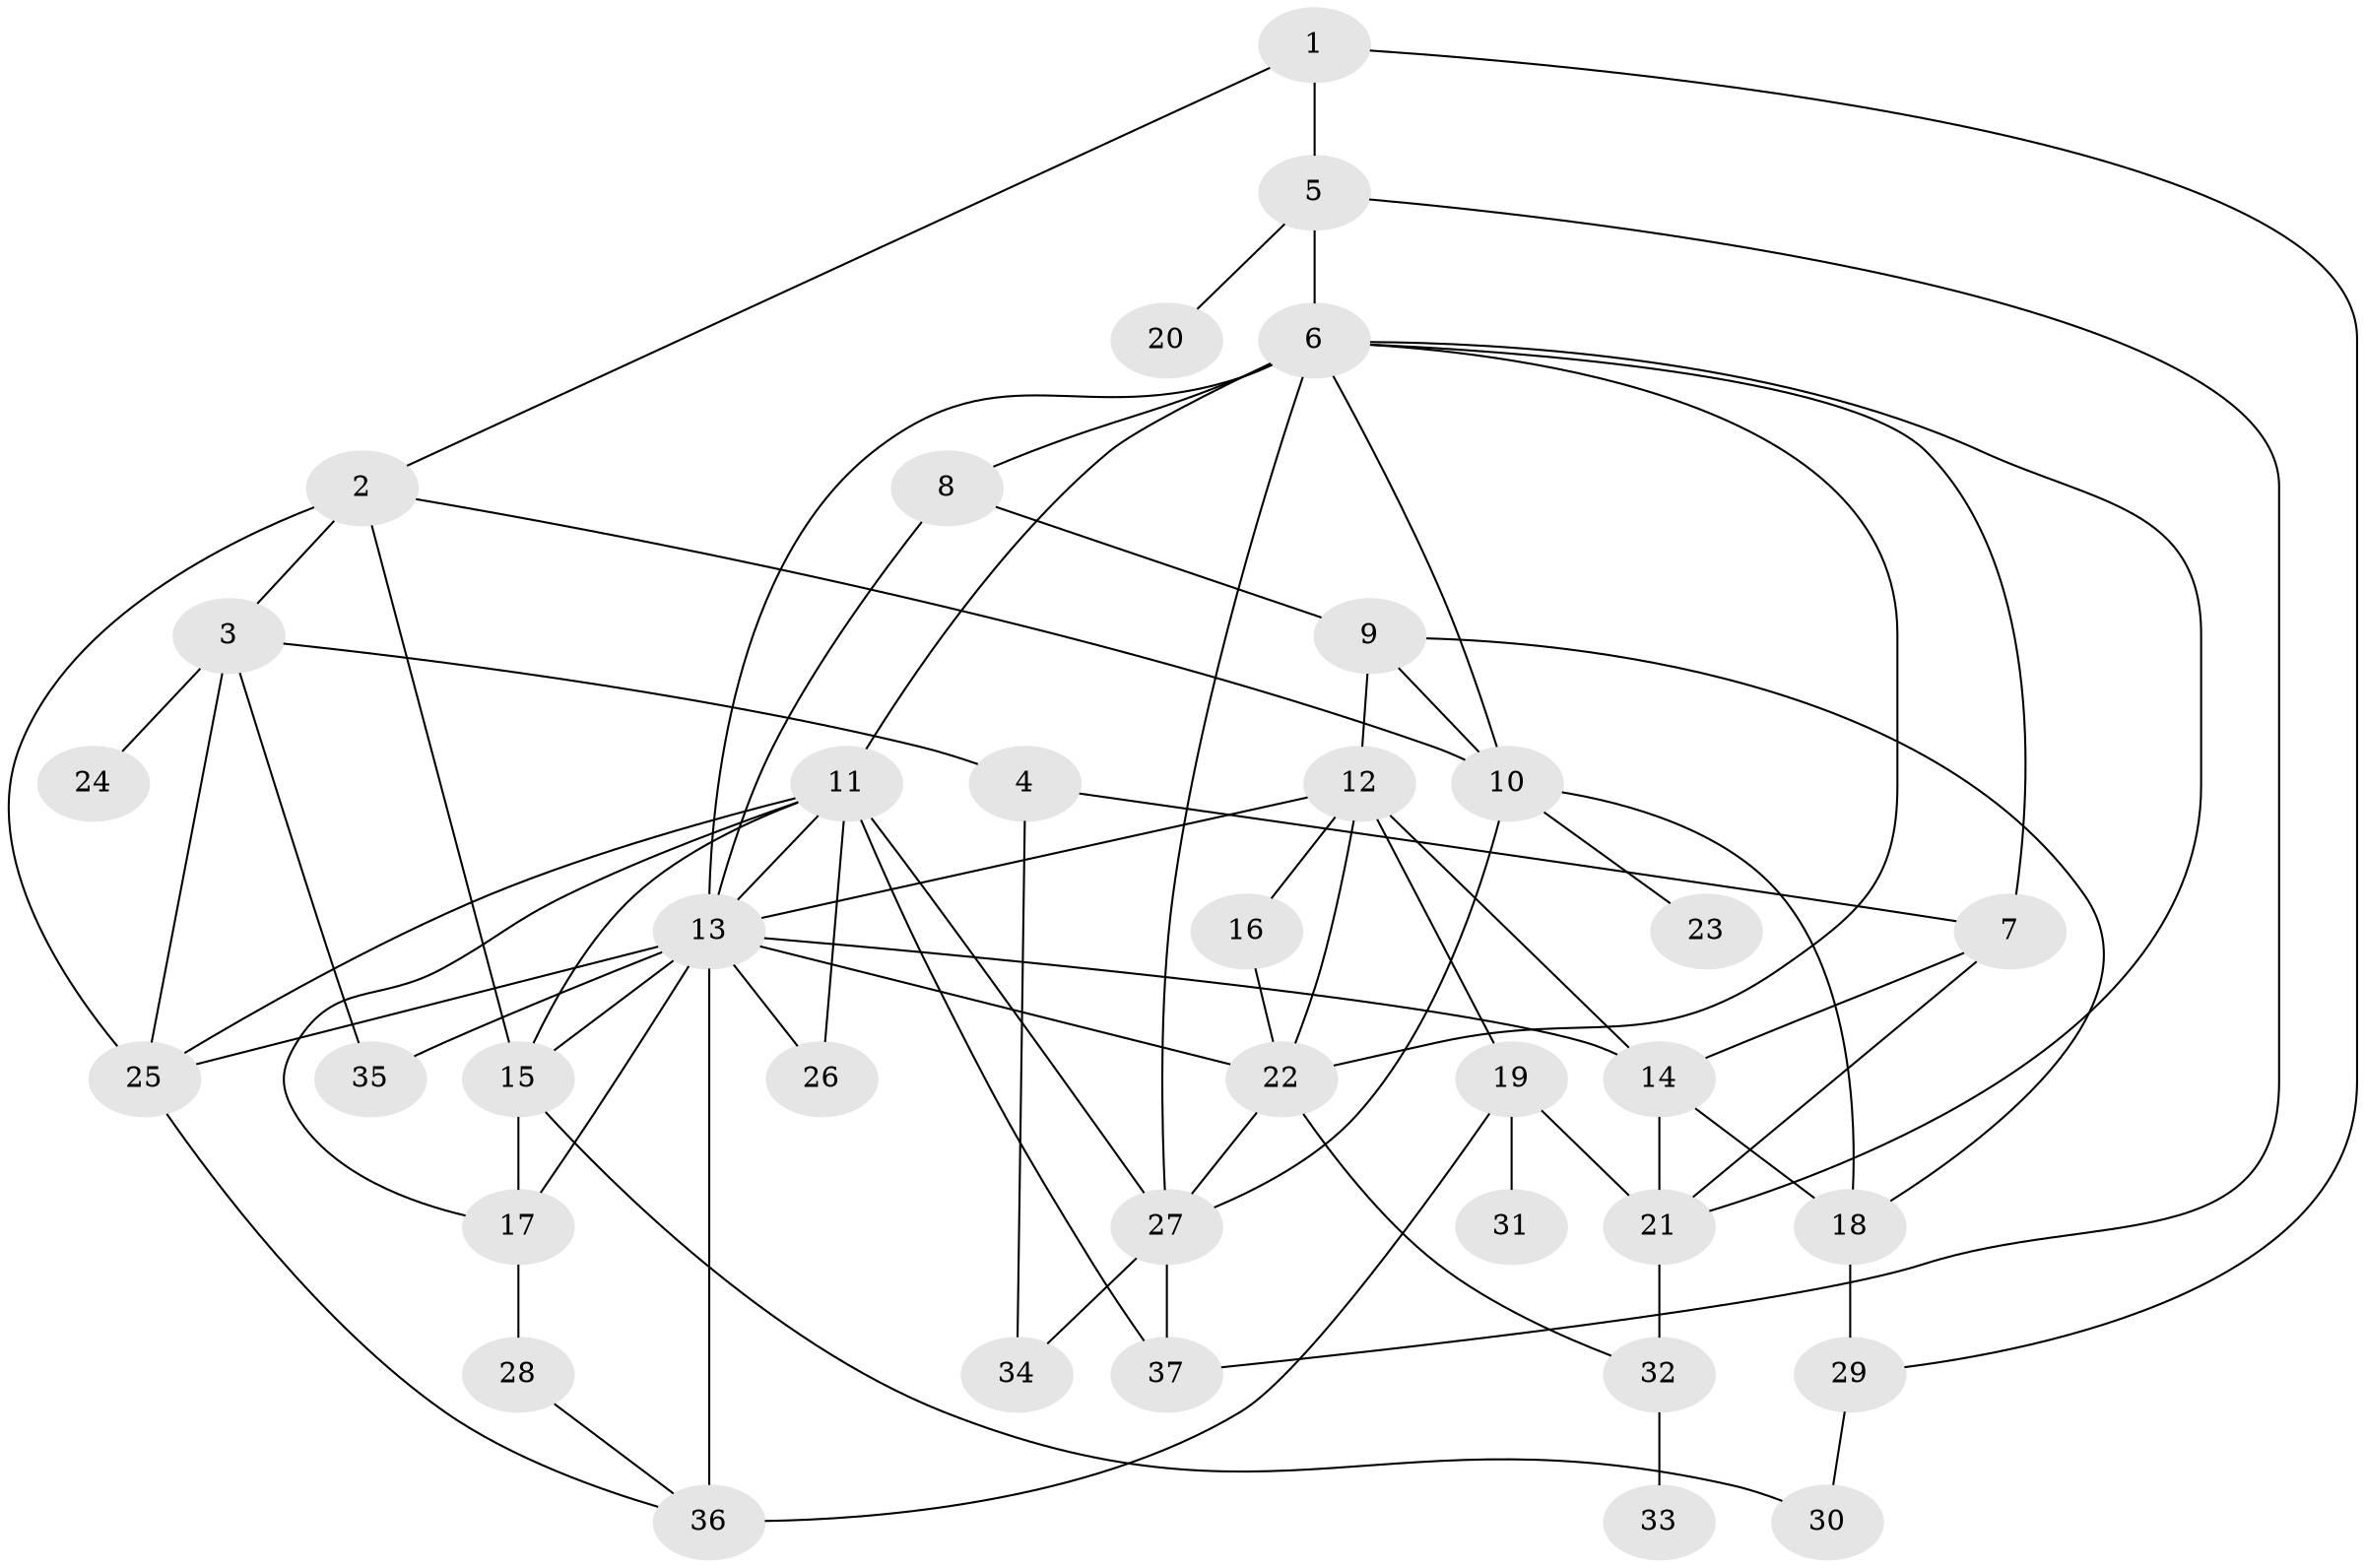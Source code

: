 // original degree distribution, {3: 0.23931623931623933, 6: 0.02564102564102564, 4: 0.15384615384615385, 2: 0.2222222222222222, 5: 0.11965811965811966, 1: 0.23076923076923078, 7: 0.008547008547008548}
// Generated by graph-tools (version 1.1) at 2025/48/03/04/25 22:48:36]
// undirected, 37 vertices, 73 edges
graph export_dot {
  node [color=gray90,style=filled];
  1;
  2;
  3;
  4;
  5;
  6;
  7;
  8;
  9;
  10;
  11;
  12;
  13;
  14;
  15;
  16;
  17;
  18;
  19;
  20;
  21;
  22;
  23;
  24;
  25;
  26;
  27;
  28;
  29;
  30;
  31;
  32;
  33;
  34;
  35;
  36;
  37;
  1 -- 2 [weight=1.0];
  1 -- 5 [weight=1.0];
  1 -- 29 [weight=1.0];
  2 -- 3 [weight=1.0];
  2 -- 10 [weight=1.0];
  2 -- 15 [weight=1.0];
  2 -- 25 [weight=1.0];
  3 -- 4 [weight=1.0];
  3 -- 24 [weight=2.0];
  3 -- 25 [weight=1.0];
  3 -- 35 [weight=1.0];
  4 -- 7 [weight=2.0];
  4 -- 34 [weight=1.0];
  5 -- 6 [weight=2.0];
  5 -- 20 [weight=1.0];
  5 -- 37 [weight=1.0];
  6 -- 7 [weight=1.0];
  6 -- 8 [weight=1.0];
  6 -- 10 [weight=1.0];
  6 -- 11 [weight=2.0];
  6 -- 13 [weight=1.0];
  6 -- 21 [weight=1.0];
  6 -- 22 [weight=1.0];
  6 -- 27 [weight=1.0];
  7 -- 14 [weight=1.0];
  7 -- 21 [weight=1.0];
  8 -- 9 [weight=1.0];
  8 -- 13 [weight=1.0];
  9 -- 10 [weight=1.0];
  9 -- 12 [weight=1.0];
  9 -- 18 [weight=1.0];
  10 -- 18 [weight=1.0];
  10 -- 23 [weight=2.0];
  10 -- 27 [weight=1.0];
  11 -- 13 [weight=2.0];
  11 -- 15 [weight=1.0];
  11 -- 17 [weight=1.0];
  11 -- 25 [weight=1.0];
  11 -- 26 [weight=2.0];
  11 -- 27 [weight=2.0];
  11 -- 37 [weight=1.0];
  12 -- 13 [weight=1.0];
  12 -- 14 [weight=1.0];
  12 -- 16 [weight=1.0];
  12 -- 19 [weight=1.0];
  12 -- 22 [weight=1.0];
  13 -- 14 [weight=1.0];
  13 -- 15 [weight=1.0];
  13 -- 17 [weight=1.0];
  13 -- 22 [weight=2.0];
  13 -- 25 [weight=2.0];
  13 -- 26 [weight=1.0];
  13 -- 35 [weight=1.0];
  13 -- 36 [weight=2.0];
  14 -- 18 [weight=1.0];
  14 -- 21 [weight=1.0];
  15 -- 17 [weight=1.0];
  15 -- 30 [weight=1.0];
  16 -- 22 [weight=2.0];
  17 -- 28 [weight=1.0];
  18 -- 29 [weight=1.0];
  19 -- 21 [weight=1.0];
  19 -- 31 [weight=2.0];
  19 -- 36 [weight=1.0];
  21 -- 32 [weight=2.0];
  22 -- 27 [weight=1.0];
  22 -- 32 [weight=1.0];
  25 -- 36 [weight=1.0];
  27 -- 34 [weight=1.0];
  27 -- 37 [weight=1.0];
  28 -- 36 [weight=1.0];
  29 -- 30 [weight=1.0];
  32 -- 33 [weight=1.0];
}
